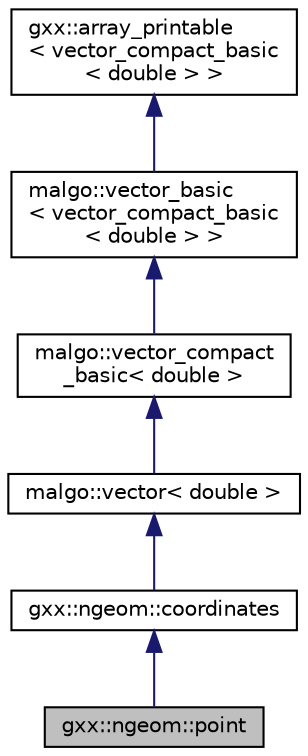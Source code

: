 digraph "gxx::ngeom::point"
{
  edge [fontname="Helvetica",fontsize="10",labelfontname="Helvetica",labelfontsize="10"];
  node [fontname="Helvetica",fontsize="10",shape=record];
  Node1 [label="gxx::ngeom::point",height=0.2,width=0.4,color="black", fillcolor="grey75", style="filled", fontcolor="black"];
  Node2 -> Node1 [dir="back",color="midnightblue",fontsize="10",style="solid",fontname="Helvetica"];
  Node2 [label="gxx::ngeom::coordinates",height=0.2,width=0.4,color="black", fillcolor="white", style="filled",URL="$classgxx_1_1ngeom_1_1coordinates.html"];
  Node3 -> Node2 [dir="back",color="midnightblue",fontsize="10",style="solid",fontname="Helvetica"];
  Node3 [label="malgo::vector\< double \>",height=0.2,width=0.4,color="black", fillcolor="white", style="filled",URL="$classmalgo_1_1vector.html"];
  Node4 -> Node3 [dir="back",color="midnightblue",fontsize="10",style="solid",fontname="Helvetica"];
  Node4 [label="malgo::vector_compact\l_basic\< double \>",height=0.2,width=0.4,color="black", fillcolor="white", style="filled",URL="$classmalgo_1_1vector__compact__basic.html"];
  Node5 -> Node4 [dir="back",color="midnightblue",fontsize="10",style="solid",fontname="Helvetica"];
  Node5 [label="malgo::vector_basic\l\< vector_compact_basic\l\< double \> \>",height=0.2,width=0.4,color="black", fillcolor="white", style="filled",URL="$classmalgo_1_1vector__basic.html"];
  Node6 -> Node5 [dir="back",color="midnightblue",fontsize="10",style="solid",fontname="Helvetica"];
  Node6 [label="gxx::array_printable\l\< vector_compact_basic\l\< double \> \>",height=0.2,width=0.4,color="black", fillcolor="white", style="filled",URL="$classgxx_1_1array__printable.html"];
}
